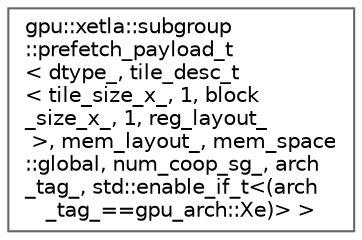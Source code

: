 digraph "Graphical Class Hierarchy"
{
 // LATEX_PDF_SIZE
  bgcolor="transparent";
  edge [fontname=Helvetica,fontsize=10,labelfontname=Helvetica,labelfontsize=10];
  node [fontname=Helvetica,fontsize=10,shape=box,height=0.2,width=0.4];
  rankdir="LR";
  Node0 [id="Node000000",label="gpu::xetla::subgroup\l::prefetch_payload_t\l\< dtype_, tile_desc_t\l\< tile_size_x_, 1, block\l_size_x_, 1, reg_layout_\l \>, mem_layout_, mem_space\l::global, num_coop_sg_, arch\l_tag_, std::enable_if_t\<(arch\l_tag_==gpu_arch::Xe)\> \>",height=0.2,width=0.4,color="grey40", fillcolor="white", style="filled",URL="$structgpu_1_1xetla_1_1subgroup_1_1prefetch__payload__t_3_01dtype___00_01tile__desc__t_3_01tile__29f9c05dca72a8cf396a7d9515729ff5.html",tooltip="Is to describe the memory memory to prefetch data to cache data in global memory will be prefetched i..."];
}
